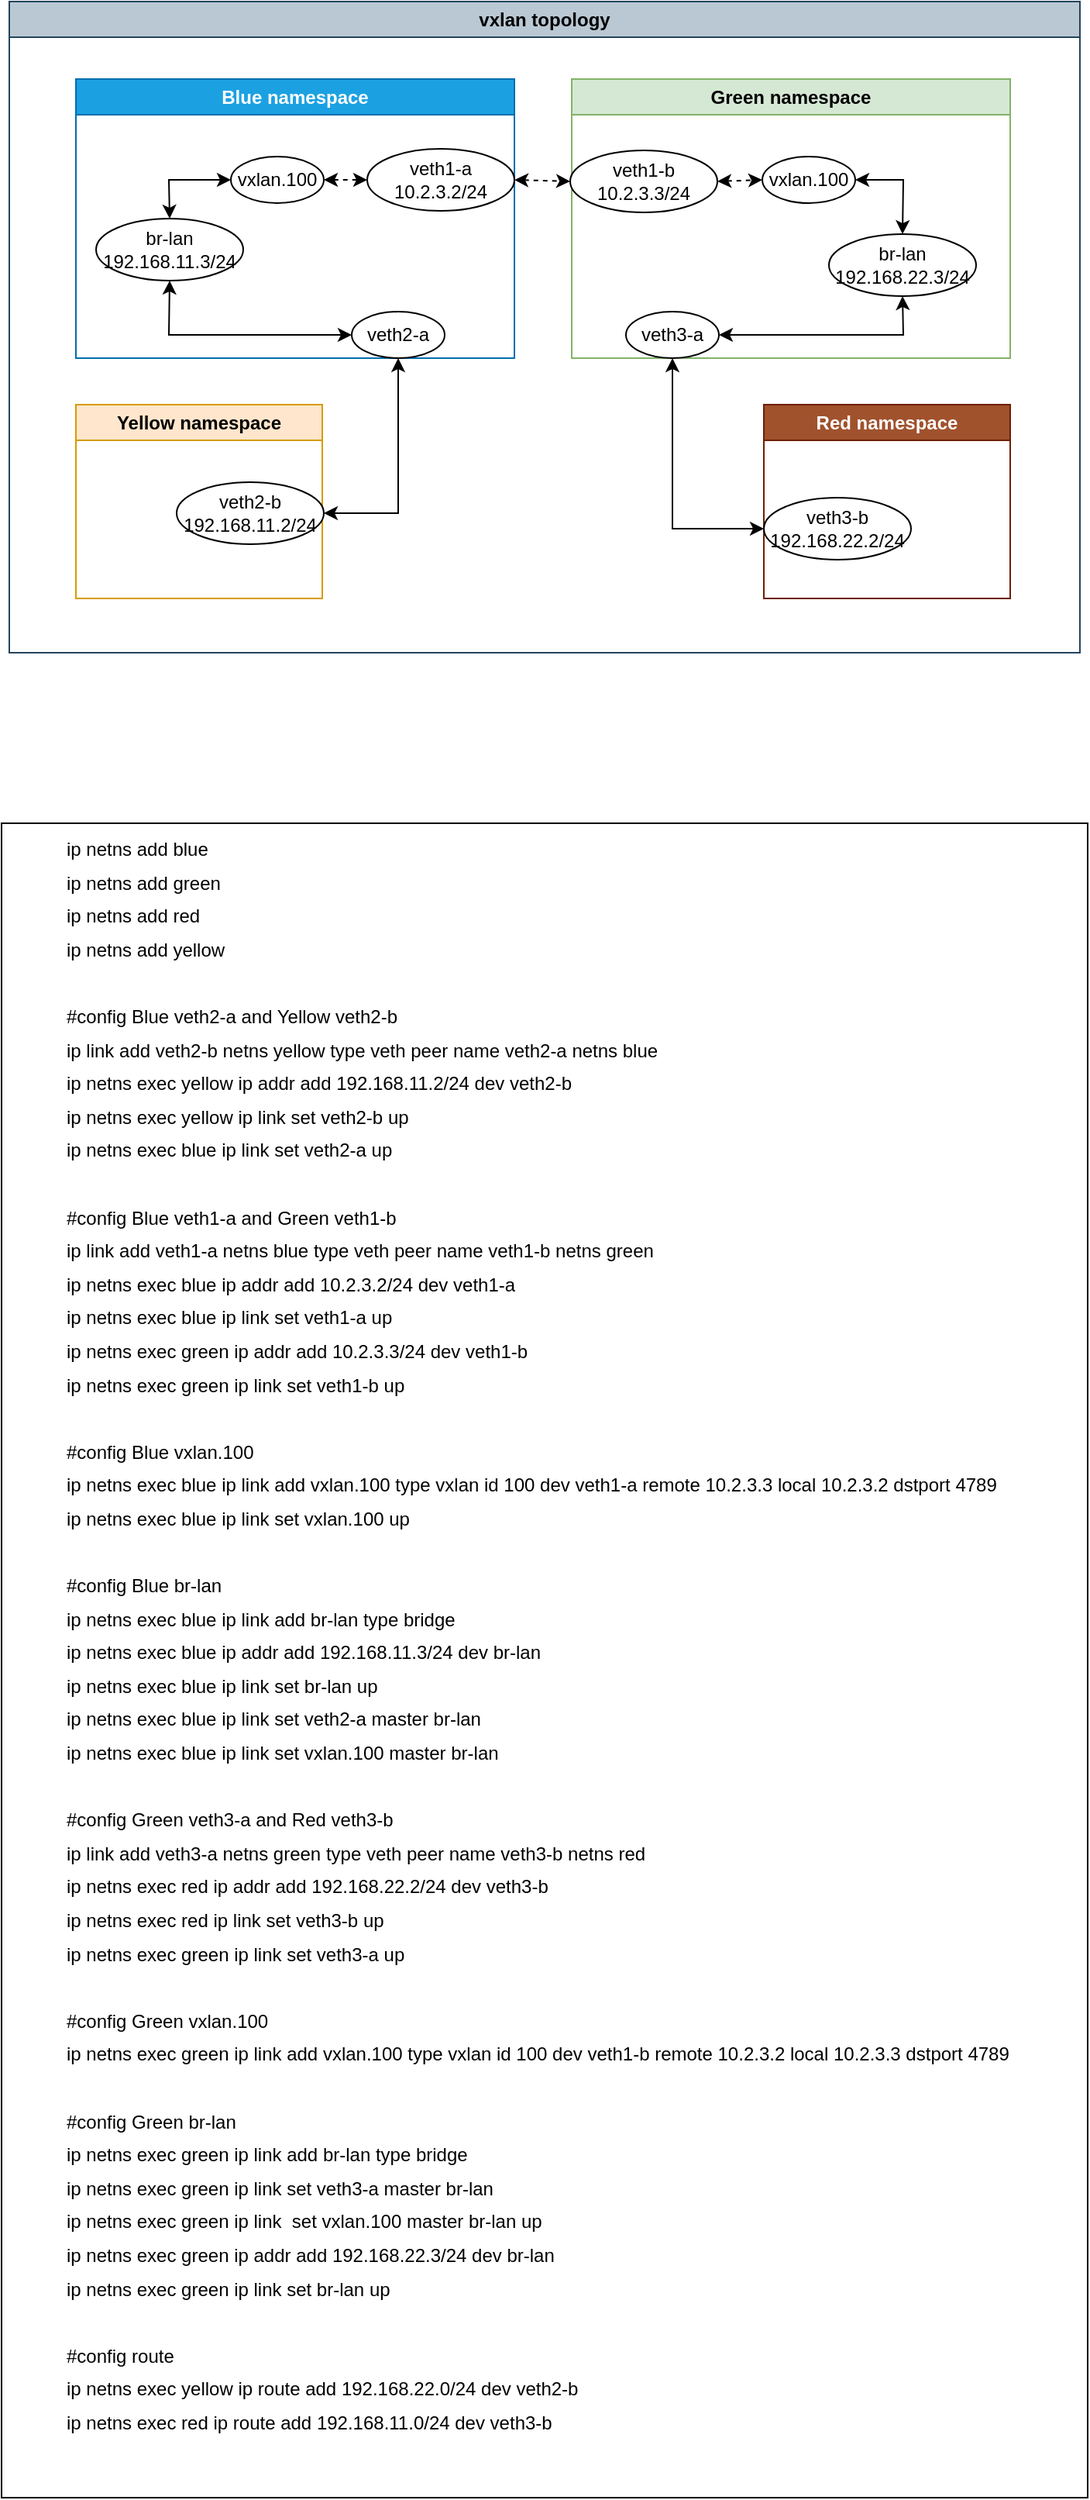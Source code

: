 <mxfile version="26.1.1">
  <diagram name="Page-1" id="sw6Nn3xSE8j5OQ7Urha7">
    <mxGraphModel dx="1434" dy="738" grid="1" gridSize="10" guides="1" tooltips="1" connect="1" arrows="1" fold="1" page="1" pageScale="1" pageWidth="850" pageHeight="1100" math="0" shadow="0">
      <root>
        <mxCell id="0" />
        <mxCell id="1" parent="0" />
        <mxCell id="GJlPNngb7z6mleHIEqyQ-1" value="vxlan topology" style="swimlane;whiteSpace=wrap;html=1;fillColor=#bac8d3;strokeColor=#23445d;" vertex="1" parent="1">
          <mxGeometry x="39" y="250" width="691" height="420" as="geometry" />
        </mxCell>
        <mxCell id="GJlPNngb7z6mleHIEqyQ-2" value="Blue namespace" style="swimlane;whiteSpace=wrap;html=1;fillColor=#1ba1e2;strokeColor=#006EAF;fontColor=#ffffff;" vertex="1" parent="GJlPNngb7z6mleHIEqyQ-1">
          <mxGeometry x="43" y="50" width="283" height="180" as="geometry" />
        </mxCell>
        <mxCell id="GJlPNngb7z6mleHIEqyQ-4" value="vxlan.100" style="ellipse;whiteSpace=wrap;html=1;" vertex="1" parent="GJlPNngb7z6mleHIEqyQ-2">
          <mxGeometry x="100" y="50" width="60" height="30" as="geometry" />
        </mxCell>
        <mxCell id="GJlPNngb7z6mleHIEqyQ-6" value="br-lan&lt;br&gt;192.168.11.3/24" style="ellipse;whiteSpace=wrap;html=1;" vertex="1" parent="GJlPNngb7z6mleHIEqyQ-2">
          <mxGeometry x="13" y="90" width="95" height="40" as="geometry" />
        </mxCell>
        <mxCell id="GJlPNngb7z6mleHIEqyQ-9" value="veth2-a" style="ellipse;whiteSpace=wrap;html=1;" vertex="1" parent="GJlPNngb7z6mleHIEqyQ-2">
          <mxGeometry x="178" y="150" width="60" height="30" as="geometry" />
        </mxCell>
        <mxCell id="GJlPNngb7z6mleHIEqyQ-3" value="veth1-a&lt;div&gt;10.2.3.2/24&lt;/div&gt;" style="ellipse;whiteSpace=wrap;html=1;" vertex="1" parent="GJlPNngb7z6mleHIEqyQ-2">
          <mxGeometry x="188" y="45" width="95" height="40" as="geometry" />
        </mxCell>
        <mxCell id="GJlPNngb7z6mleHIEqyQ-26" value="" style="endArrow=classic;startArrow=classic;html=1;rounded=0;exitX=1;exitY=0.5;exitDx=0;exitDy=0;entryX=0;entryY=0.5;entryDx=0;entryDy=0;dashed=1;" edge="1" parent="GJlPNngb7z6mleHIEqyQ-2" source="GJlPNngb7z6mleHIEqyQ-4" target="GJlPNngb7z6mleHIEqyQ-3">
          <mxGeometry width="50" height="50" relative="1" as="geometry">
            <mxPoint x="210" y="110" as="sourcePoint" />
            <mxPoint x="260" y="60" as="targetPoint" />
          </mxGeometry>
        </mxCell>
        <mxCell id="GJlPNngb7z6mleHIEqyQ-27" value="" style="endArrow=classic;startArrow=classic;html=1;rounded=0;exitX=0.5;exitY=0;exitDx=0;exitDy=0;entryX=0;entryY=0.5;entryDx=0;entryDy=0;" edge="1" parent="GJlPNngb7z6mleHIEqyQ-2" source="GJlPNngb7z6mleHIEqyQ-6" target="GJlPNngb7z6mleHIEqyQ-4">
          <mxGeometry width="50" height="50" relative="1" as="geometry">
            <mxPoint x="210" y="110" as="sourcePoint" />
            <mxPoint x="260" y="60" as="targetPoint" />
            <Array as="points">
              <mxPoint x="60" y="65" />
            </Array>
          </mxGeometry>
        </mxCell>
        <mxCell id="GJlPNngb7z6mleHIEqyQ-28" value="" style="endArrow=classic;startArrow=classic;html=1;rounded=0;exitX=0.5;exitY=1;exitDx=0;exitDy=0;entryX=0;entryY=0.5;entryDx=0;entryDy=0;" edge="1" parent="GJlPNngb7z6mleHIEqyQ-2" source="GJlPNngb7z6mleHIEqyQ-6" target="GJlPNngb7z6mleHIEqyQ-9">
          <mxGeometry width="50" height="50" relative="1" as="geometry">
            <mxPoint x="210" y="110" as="sourcePoint" />
            <mxPoint x="260" y="60" as="targetPoint" />
            <Array as="points">
              <mxPoint x="60" y="165" />
            </Array>
          </mxGeometry>
        </mxCell>
        <mxCell id="GJlPNngb7z6mleHIEqyQ-12" value="Green namespace" style="swimlane;whiteSpace=wrap;html=1;fillColor=#d5e8d4;strokeColor=#82b366;" vertex="1" parent="GJlPNngb7z6mleHIEqyQ-1">
          <mxGeometry x="363" y="50" width="283" height="180" as="geometry" />
        </mxCell>
        <mxCell id="GJlPNngb7z6mleHIEqyQ-13" value="vxlan.100" style="ellipse;whiteSpace=wrap;html=1;" vertex="1" parent="GJlPNngb7z6mleHIEqyQ-12">
          <mxGeometry x="123" y="50" width="60" height="30" as="geometry" />
        </mxCell>
        <mxCell id="GJlPNngb7z6mleHIEqyQ-14" value="br-lan&lt;br&gt;192.168.22.3/24" style="ellipse;whiteSpace=wrap;html=1;" vertex="1" parent="GJlPNngb7z6mleHIEqyQ-12">
          <mxGeometry x="166" y="100" width="95" height="40" as="geometry" />
        </mxCell>
        <mxCell id="GJlPNngb7z6mleHIEqyQ-15" value="veth1-b&lt;div&gt;10.2.3.3/24&lt;/div&gt;" style="ellipse;whiteSpace=wrap;html=1;" vertex="1" parent="GJlPNngb7z6mleHIEqyQ-12">
          <mxGeometry x="-1" y="46" width="95" height="40" as="geometry" />
        </mxCell>
        <mxCell id="GJlPNngb7z6mleHIEqyQ-16" value="veth3-a" style="ellipse;whiteSpace=wrap;html=1;" vertex="1" parent="GJlPNngb7z6mleHIEqyQ-12">
          <mxGeometry x="35" y="150" width="60" height="30" as="geometry" />
        </mxCell>
        <mxCell id="GJlPNngb7z6mleHIEqyQ-31" value="" style="endArrow=classic;startArrow=classic;html=1;rounded=0;entryX=0;entryY=0.5;entryDx=0;entryDy=0;exitX=1;exitY=0.5;exitDx=0;exitDy=0;dashed=1;" edge="1" parent="GJlPNngb7z6mleHIEqyQ-12" source="GJlPNngb7z6mleHIEqyQ-15" target="GJlPNngb7z6mleHIEqyQ-13">
          <mxGeometry width="50" height="50" relative="1" as="geometry">
            <mxPoint x="-110" y="110" as="sourcePoint" />
            <mxPoint x="-60" y="60" as="targetPoint" />
          </mxGeometry>
        </mxCell>
        <mxCell id="GJlPNngb7z6mleHIEqyQ-33" value="" style="endArrow=classic;startArrow=classic;html=1;rounded=0;entryX=0.5;entryY=1;entryDx=0;entryDy=0;exitX=1;exitY=0.5;exitDx=0;exitDy=0;strokeColor=light-dark(#050505,#EDEDED);" edge="1" parent="GJlPNngb7z6mleHIEqyQ-12" source="GJlPNngb7z6mleHIEqyQ-16" target="GJlPNngb7z6mleHIEqyQ-14">
          <mxGeometry width="50" height="50" relative="1" as="geometry">
            <mxPoint x="150" y="160" as="sourcePoint" />
            <mxPoint x="-60" y="60" as="targetPoint" />
            <Array as="points">
              <mxPoint x="214" y="165" />
            </Array>
          </mxGeometry>
        </mxCell>
        <mxCell id="GJlPNngb7z6mleHIEqyQ-35" value="" style="endArrow=classic;startArrow=classic;html=1;rounded=0;exitX=0.5;exitY=0;exitDx=0;exitDy=0;entryX=1;entryY=0.5;entryDx=0;entryDy=0;" edge="1" parent="GJlPNngb7z6mleHIEqyQ-12" source="GJlPNngb7z6mleHIEqyQ-14" target="GJlPNngb7z6mleHIEqyQ-13">
          <mxGeometry width="50" height="50" relative="1" as="geometry">
            <mxPoint x="28" y="110" as="sourcePoint" />
            <mxPoint x="78" y="60" as="targetPoint" />
            <Array as="points">
              <mxPoint x="214" y="65" />
            </Array>
          </mxGeometry>
        </mxCell>
        <mxCell id="GJlPNngb7z6mleHIEqyQ-29" value="" style="endArrow=classic;startArrow=classic;html=1;rounded=0;exitX=1;exitY=0.5;exitDx=0;exitDy=0;entryX=0.5;entryY=1;entryDx=0;entryDy=0;" edge="1" parent="GJlPNngb7z6mleHIEqyQ-1" source="GJlPNngb7z6mleHIEqyQ-18" target="GJlPNngb7z6mleHIEqyQ-9">
          <mxGeometry width="50" height="50" relative="1" as="geometry">
            <mxPoint x="253" y="160" as="sourcePoint" />
            <mxPoint x="303" y="110" as="targetPoint" />
            <Array as="points">
              <mxPoint x="251" y="330" />
            </Array>
          </mxGeometry>
        </mxCell>
        <mxCell id="GJlPNngb7z6mleHIEqyQ-30" value="" style="endArrow=classic;startArrow=classic;html=1;rounded=0;entryX=0;entryY=0.5;entryDx=0;entryDy=0;exitX=1;exitY=0.5;exitDx=0;exitDy=0;dashed=1;" edge="1" parent="GJlPNngb7z6mleHIEqyQ-1" source="GJlPNngb7z6mleHIEqyQ-3" target="GJlPNngb7z6mleHIEqyQ-15">
          <mxGeometry width="50" height="50" relative="1" as="geometry">
            <mxPoint x="253" y="160" as="sourcePoint" />
            <mxPoint x="303" y="110" as="targetPoint" />
          </mxGeometry>
        </mxCell>
        <mxCell id="GJlPNngb7z6mleHIEqyQ-34" value="" style="endArrow=classic;startArrow=classic;html=1;rounded=0;exitX=0;exitY=0.5;exitDx=0;exitDy=0;entryX=0.5;entryY=1;entryDx=0;entryDy=0;" edge="1" parent="GJlPNngb7z6mleHIEqyQ-1" source="GJlPNngb7z6mleHIEqyQ-24" target="GJlPNngb7z6mleHIEqyQ-16">
          <mxGeometry width="50" height="50" relative="1" as="geometry">
            <mxPoint x="253" y="160" as="sourcePoint" />
            <mxPoint x="303" y="110" as="targetPoint" />
            <Array as="points">
              <mxPoint x="428" y="340" />
            </Array>
          </mxGeometry>
        </mxCell>
        <mxCell id="GJlPNngb7z6mleHIEqyQ-43" value="Red namespace" style="swimlane;whiteSpace=wrap;html=1;fillColor=#a0522d;strokeColor=#6D1F00;fontColor=#ffffff;" vertex="1" parent="GJlPNngb7z6mleHIEqyQ-1">
          <mxGeometry x="487" y="260" width="159" height="125" as="geometry" />
        </mxCell>
        <mxCell id="GJlPNngb7z6mleHIEqyQ-24" value="veth3-b&lt;div&gt;192.168.22.2/24&lt;/div&gt;" style="ellipse;whiteSpace=wrap;html=1;" vertex="1" parent="GJlPNngb7z6mleHIEqyQ-43">
          <mxGeometry y="60" width="95" height="40" as="geometry" />
        </mxCell>
        <mxCell id="GJlPNngb7z6mleHIEqyQ-44" value="Yellow namespace" style="swimlane;whiteSpace=wrap;html=1;fillColor=#ffe6cc;strokeColor=#d79b00;" vertex="1" parent="GJlPNngb7z6mleHIEqyQ-1">
          <mxGeometry x="43" y="260" width="159" height="125" as="geometry" />
        </mxCell>
        <mxCell id="GJlPNngb7z6mleHIEqyQ-18" value="veth2-b&lt;br&gt;192.168.11.2/24" style="ellipse;whiteSpace=wrap;html=1;" vertex="1" parent="GJlPNngb7z6mleHIEqyQ-44">
          <mxGeometry x="65" y="50" width="95" height="40" as="geometry" />
        </mxCell>
        <mxCell id="GJlPNngb7z6mleHIEqyQ-45" value="&lt;blockquote style=&quot;margin: 0 0 0 40px; border: none; padding: 0px;&quot;&gt;&lt;div style=&quot;line-height: 180%;&quot;&gt;&lt;div&gt;ip netns add blue&lt;/div&gt;&lt;/div&gt;&lt;div style=&quot;line-height: 180%;&quot;&gt;&lt;div&gt;ip netns add green&lt;/div&gt;&lt;/div&gt;&lt;div style=&quot;line-height: 180%;&quot;&gt;&lt;div&gt;ip netns add red&lt;/div&gt;&lt;/div&gt;&lt;div style=&quot;line-height: 180%;&quot;&gt;&lt;div&gt;ip netns add yellow&lt;/div&gt;&lt;/div&gt;&lt;div style=&quot;line-height: 180%;&quot;&gt;&lt;div&gt;&lt;br&gt;&lt;/div&gt;&lt;/div&gt;&lt;div style=&quot;line-height: 180%;&quot;&gt;&lt;div&gt;#config Blue veth2-a and Yellow veth2-b&lt;/div&gt;&lt;/div&gt;&lt;div style=&quot;line-height: 180%;&quot;&gt;&lt;div&gt;ip link add veth2-b netns yellow type veth peer name veth2-a netns blue&lt;/div&gt;&lt;/div&gt;&lt;div style=&quot;line-height: 180%;&quot;&gt;&lt;div&gt;ip netns exec yellow ip addr add 192.168.11.2/24 dev veth2-b&lt;/div&gt;&lt;/div&gt;&lt;div style=&quot;line-height: 180%;&quot;&gt;&lt;div&gt;ip netns exec yellow ip link set veth2-b up&lt;/div&gt;&lt;/div&gt;&lt;div style=&quot;line-height: 180%;&quot;&gt;&lt;div&gt;ip netns exec blue ip link set veth2-a up&lt;/div&gt;&lt;/div&gt;&lt;div style=&quot;line-height: 180%;&quot;&gt;&lt;div&gt;&lt;br&gt;&lt;/div&gt;&lt;/div&gt;&lt;div style=&quot;line-height: 180%;&quot;&gt;&lt;div&gt;#config Blue veth1-a and Green veth1-b&lt;/div&gt;&lt;/div&gt;&lt;div style=&quot;line-height: 180%;&quot;&gt;&lt;div&gt;ip link add veth1-a netns blue type veth peer name veth1-b netns green&lt;/div&gt;&lt;/div&gt;&lt;div style=&quot;line-height: 180%;&quot;&gt;&lt;div&gt;ip netns exec blue ip addr add 10.2.3.2/24 dev veth1-a&lt;/div&gt;&lt;/div&gt;&lt;div style=&quot;line-height: 180%;&quot;&gt;&lt;div&gt;ip netns exec blue ip link set veth1-a up&lt;/div&gt;&lt;/div&gt;&lt;div style=&quot;line-height: 180%;&quot;&gt;&lt;div&gt;ip netns exec green ip addr add 10.2.3.3/24 dev veth1-b&lt;/div&gt;&lt;/div&gt;&lt;div style=&quot;line-height: 180%;&quot;&gt;&lt;div&gt;ip netns exec green ip link set veth1-b up&lt;/div&gt;&lt;/div&gt;&lt;div style=&quot;line-height: 180%;&quot;&gt;&lt;div&gt;&lt;br&gt;&lt;/div&gt;&lt;/div&gt;&lt;div style=&quot;line-height: 180%;&quot;&gt;&lt;div&gt;#config Blue vxlan.100&lt;/div&gt;&lt;/div&gt;&lt;div style=&quot;line-height: 180%;&quot;&gt;&lt;div&gt;ip netns exec blue ip link add vxlan.100 type vxlan id 100 dev veth1-a remote 10.2.3.3 local 10.2.3.2 dstport 4789&lt;/div&gt;&lt;/div&gt;&lt;div style=&quot;line-height: 180%;&quot;&gt;&lt;div&gt;ip netns exec blue ip link set vxlan.100 up&lt;/div&gt;&lt;/div&gt;&lt;div style=&quot;line-height: 180%;&quot;&gt;&lt;div&gt;&lt;br&gt;&lt;/div&gt;&lt;/div&gt;&lt;div style=&quot;line-height: 180%;&quot;&gt;&lt;div&gt;#config Blue br-lan&lt;/div&gt;&lt;/div&gt;&lt;div style=&quot;line-height: 180%;&quot;&gt;&lt;div&gt;ip netns exec blue ip link add br-lan type bridge&lt;/div&gt;&lt;/div&gt;&lt;div style=&quot;line-height: 180%;&quot;&gt;&lt;div&gt;ip netns exec blue ip addr add 192.168.11.3/24 dev br-lan&lt;/div&gt;&lt;/div&gt;&lt;div style=&quot;line-height: 180%;&quot;&gt;&lt;div&gt;ip netns exec blue ip link set br-lan up&lt;/div&gt;&lt;/div&gt;&lt;div style=&quot;line-height: 180%;&quot;&gt;&lt;div&gt;ip netns exec blue ip link set veth2-a master br-lan&lt;/div&gt;&lt;/div&gt;&lt;div style=&quot;line-height: 180%;&quot;&gt;&lt;div&gt;ip netns exec blue ip link set vxlan.100 master br-lan&lt;/div&gt;&lt;/div&gt;&lt;div style=&quot;line-height: 180%;&quot;&gt;&lt;div&gt;&lt;br&gt;&lt;/div&gt;&lt;/div&gt;&lt;div style=&quot;line-height: 180%;&quot;&gt;&lt;div&gt;#config Green veth3-a and Red veth3-b&lt;/div&gt;&lt;/div&gt;&lt;div style=&quot;line-height: 180%;&quot;&gt;&lt;div&gt;ip link add veth3-a netns green type veth peer name veth3-b netns red&lt;/div&gt;&lt;/div&gt;&lt;div style=&quot;line-height: 180%;&quot;&gt;&lt;div&gt;ip netns exec red ip addr add 192.168.22.2/24 dev veth3-b&lt;/div&gt;&lt;/div&gt;&lt;div style=&quot;line-height: 180%;&quot;&gt;&lt;div&gt;ip netns exec red ip link set veth3-b up&lt;/div&gt;&lt;/div&gt;&lt;div style=&quot;line-height: 180%;&quot;&gt;&lt;div&gt;ip netns exec green ip link set veth3-a up&lt;/div&gt;&lt;/div&gt;&lt;div style=&quot;line-height: 180%;&quot;&gt;&lt;div&gt;&lt;br&gt;&lt;/div&gt;&lt;/div&gt;&lt;div style=&quot;line-height: 180%;&quot;&gt;&lt;div&gt;#config Green vxlan.100&lt;/div&gt;&lt;/div&gt;&lt;div style=&quot;line-height: 180%;&quot;&gt;&lt;div&gt;ip netns exec green ip link add vxlan.100 type vxlan id 100 dev veth1-b remote 10.2.3.2 local 10.2.3.3 dstport 4789&lt;/div&gt;&lt;/div&gt;&lt;div style=&quot;line-height: 180%;&quot;&gt;&lt;div&gt;&lt;br&gt;&lt;/div&gt;&lt;/div&gt;&lt;div style=&quot;line-height: 180%;&quot;&gt;&lt;div&gt;#config Green br-lan&lt;/div&gt;&lt;/div&gt;&lt;div style=&quot;line-height: 180%;&quot;&gt;&lt;div&gt;ip netns exec green ip link add br-lan type bridge&lt;/div&gt;&lt;/div&gt;&lt;div style=&quot;line-height: 180%;&quot;&gt;&lt;div&gt;ip netns exec green ip link set veth3-a master br-lan&lt;/div&gt;&lt;/div&gt;&lt;div style=&quot;line-height: 180%;&quot;&gt;&lt;div&gt;ip netns exec green ip link&amp;nbsp; set vxlan.100 master br-lan up&lt;/div&gt;&lt;/div&gt;&lt;div style=&quot;line-height: 180%;&quot;&gt;&lt;div&gt;ip netns exec green ip addr add 192.168.22.3/24 dev br-lan&lt;/div&gt;&lt;/div&gt;&lt;div style=&quot;line-height: 180%;&quot;&gt;&lt;div&gt;ip netns exec green ip link set br-lan up&lt;/div&gt;&lt;/div&gt;&lt;div style=&quot;line-height: 180%;&quot;&gt;&lt;div&gt;&lt;br&gt;&lt;/div&gt;&lt;/div&gt;&lt;div style=&quot;line-height: 180%;&quot;&gt;&lt;div&gt;#config route&lt;/div&gt;&lt;/div&gt;&lt;div style=&quot;line-height: 180%;&quot;&gt;&lt;div&gt;ip netns exec yellow ip route add 192.168.22.0/24 dev veth2-b&lt;/div&gt;&lt;/div&gt;&lt;div style=&quot;line-height: 180%;&quot;&gt;&lt;div&gt;ip netns exec red ip route add 192.168.11.0/24 dev veth3-b&lt;/div&gt;&lt;/div&gt;&lt;/blockquote&gt;" style="rounded=0;whiteSpace=wrap;html=1;align=left;verticalAlign=top;" vertex="1" parent="1">
          <mxGeometry x="34" y="780" width="701" height="1080" as="geometry" />
        </mxCell>
      </root>
    </mxGraphModel>
  </diagram>
</mxfile>
